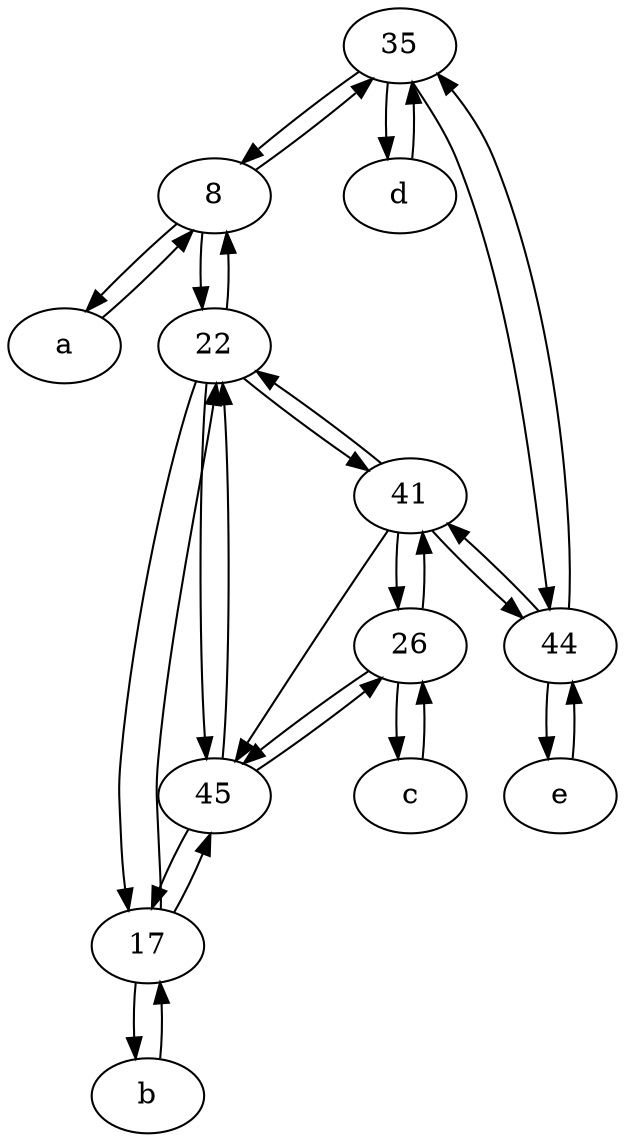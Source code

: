 digraph  {
	35;
	41;
	e [pos="30,50!"];
	8;
	d [pos="20,30!"];
	44;
	22;
	a [pos="40,10!"];
	c [pos="20,10!"];
	45;
	17;
	b [pos="50,20!"];
	26;
	44 -> 35;
	c -> 26;
	41 -> 44;
	44 -> e;
	26 -> c;
	45 -> 26;
	26 -> 41;
	45 -> 17;
	22 -> 8;
	17 -> 45;
	45 -> 22;
	26 -> 45;
	35 -> 8;
	e -> 44;
	b -> 17;
	41 -> 22;
	a -> 8;
	41 -> 45;
	d -> 35;
	41 -> 26;
	8 -> 35;
	8 -> a;
	17 -> 22;
	35 -> 44;
	44 -> 41;
	22 -> 45;
	8 -> 22;
	22 -> 17;
	35 -> d;
	17 -> b;
	22 -> 41;

	}